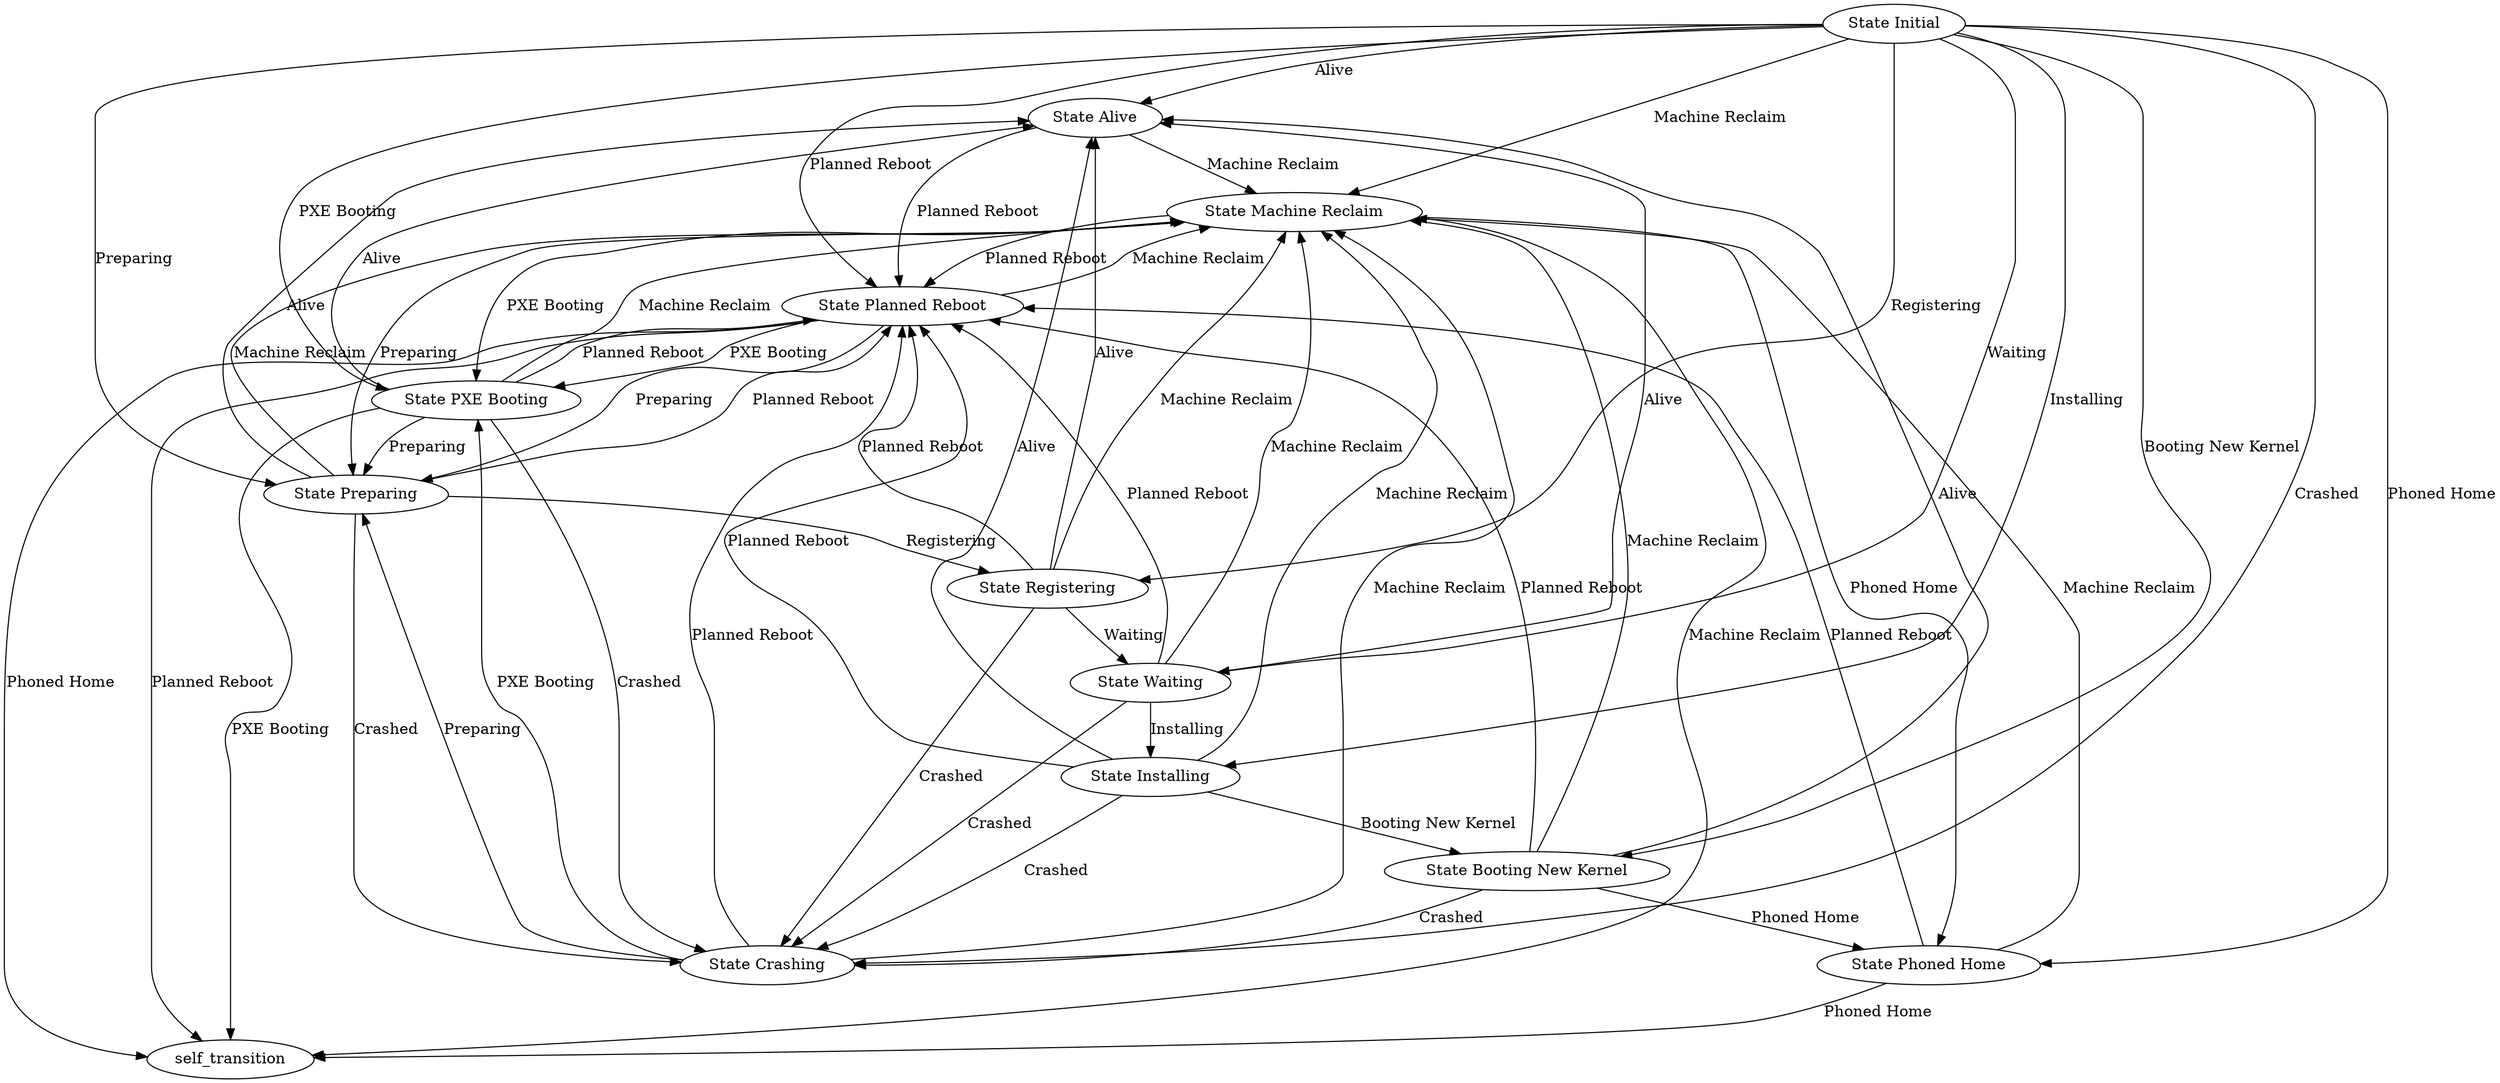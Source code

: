 digraph fsm {
    "State Alive" -> "State Machine Reclaim" [ label = "Machine Reclaim" ];
    "State Alive" -> "State Planned Reboot" [ label = "Planned Reboot" ];
    "State Booting New Kernel" -> "State Alive" [ label = "Alive" ];
    "State Booting New Kernel" -> "State Crashing" [ label = "Crashed" ];
    "State Booting New Kernel" -> "State Machine Reclaim" [ label = "Machine Reclaim" ];
    "State Booting New Kernel" -> "State Phoned Home" [ label = "Phoned Home" ];
    "State Booting New Kernel" -> "State Planned Reboot" [ label = "Planned Reboot" ];
    "State Crashing" -> "State Machine Reclaim" [ label = "Machine Reclaim" ];
    "State Crashing" -> "State PXE Booting" [ label = "PXE Booting" ];
    "State Crashing" -> "State Planned Reboot" [ label = "Planned Reboot" ];
    "State Crashing" -> "State Preparing" [ label = "Preparing" ];
    "State Initial" -> "State Alive" [ label = "Alive" ];
    "State Initial" -> "State Booting New Kernel" [ label = "Booting New Kernel" ];
    "State Initial" -> "State Crashing" [ label = "Crashed" ];
    "State Initial" -> "State Installing" [ label = "Installing" ];
    "State Initial" -> "State Machine Reclaim" [ label = "Machine Reclaim" ];
    "State Initial" -> "State PXE Booting" [ label = "PXE Booting" ];
    "State Initial" -> "State Phoned Home" [ label = "Phoned Home" ];
    "State Initial" -> "State Planned Reboot" [ label = "Planned Reboot" ];
    "State Initial" -> "State Preparing" [ label = "Preparing" ];
    "State Initial" -> "State Registering" [ label = "Registering" ];
    "State Initial" -> "State Waiting" [ label = "Waiting" ];
    "State Installing" -> "State Alive" [ label = "Alive" ];
    "State Installing" -> "State Booting New Kernel" [ label = "Booting New Kernel" ];
    "State Installing" -> "State Crashing" [ label = "Crashed" ];
    "State Installing" -> "State Machine Reclaim" [ label = "Machine Reclaim" ];
    "State Installing" -> "State Planned Reboot" [ label = "Planned Reboot" ];
    "State Machine Reclaim" -> "self_transition" [ label = "Machine Reclaim" ];
    "State Machine Reclaim" -> "State PXE Booting" [ label = "PXE Booting" ];
    "State Machine Reclaim" -> "State Phoned Home" [ label = "Phoned Home" ];
    "State Machine Reclaim" -> "State Planned Reboot" [ label = "Planned Reboot" ];
    "State Machine Reclaim" -> "State Preparing" [ label = "Preparing" ];
    "State PXE Booting" -> "State Alive" [ label = "Alive" ];
    "State PXE Booting" -> "State Crashing" [ label = "Crashed" ];
    "State PXE Booting" -> "State Machine Reclaim" [ label = "Machine Reclaim" ];
    "State PXE Booting" -> "self_transition" [ label = "PXE Booting" ];
    "State PXE Booting" -> "State Planned Reboot" [ label = "Planned Reboot" ];
    "State PXE Booting" -> "State Preparing" [ label = "Preparing" ];
    "State Phoned Home" -> "State Machine Reclaim" [ label = "Machine Reclaim" ];
    "State Phoned Home" -> "self_transition" [ label = "Phoned Home" ];
    "State Phoned Home" -> "State Planned Reboot" [ label = "Planned Reboot" ];
    "State Planned Reboot" -> "State Machine Reclaim" [ label = "Machine Reclaim" ];
    "State Planned Reboot" -> "State PXE Booting" [ label = "PXE Booting" ];
    "State Planned Reboot" -> "self_transition" [ label = "Phoned Home" ];
    "State Planned Reboot" -> "self_transition" [ label = "Planned Reboot" ];
    "State Planned Reboot" -> "State Preparing" [ label = "Preparing" ];
    "State Preparing" -> "State Alive" [ label = "Alive" ];
    "State Preparing" -> "State Crashing" [ label = "Crashed" ];
    "State Preparing" -> "State Machine Reclaim" [ label = "Machine Reclaim" ];
    "State Preparing" -> "State Planned Reboot" [ label = "Planned Reboot" ];
    "State Preparing" -> "State Registering" [ label = "Registering" ];
    "State Registering" -> "State Alive" [ label = "Alive" ];
    "State Registering" -> "State Crashing" [ label = "Crashed" ];
    "State Registering" -> "State Machine Reclaim" [ label = "Machine Reclaim" ];
    "State Registering" -> "State Planned Reboot" [ label = "Planned Reboot" ];
    "State Registering" -> "State Waiting" [ label = "Waiting" ];
    "State Waiting" -> "State Alive" [ label = "Alive" ];
    "State Waiting" -> "State Crashing" [ label = "Crashed" ];
    "State Waiting" -> "State Installing" [ label = "Installing" ];
    "State Waiting" -> "State Machine Reclaim" [ label = "Machine Reclaim" ];
    "State Waiting" -> "State Planned Reboot" [ label = "Planned Reboot" ];

    "State Alive";
    "State Booting New Kernel";
    "State Crashing";
    "State Initial";
    "State Installing";
    "State Machine Reclaim";
    "State PXE Booting";
    "State Phoned Home";
    "State Planned Reboot";
    "State Preparing";
    "State Registering";
    "State Waiting";
    "self_transition";
}
